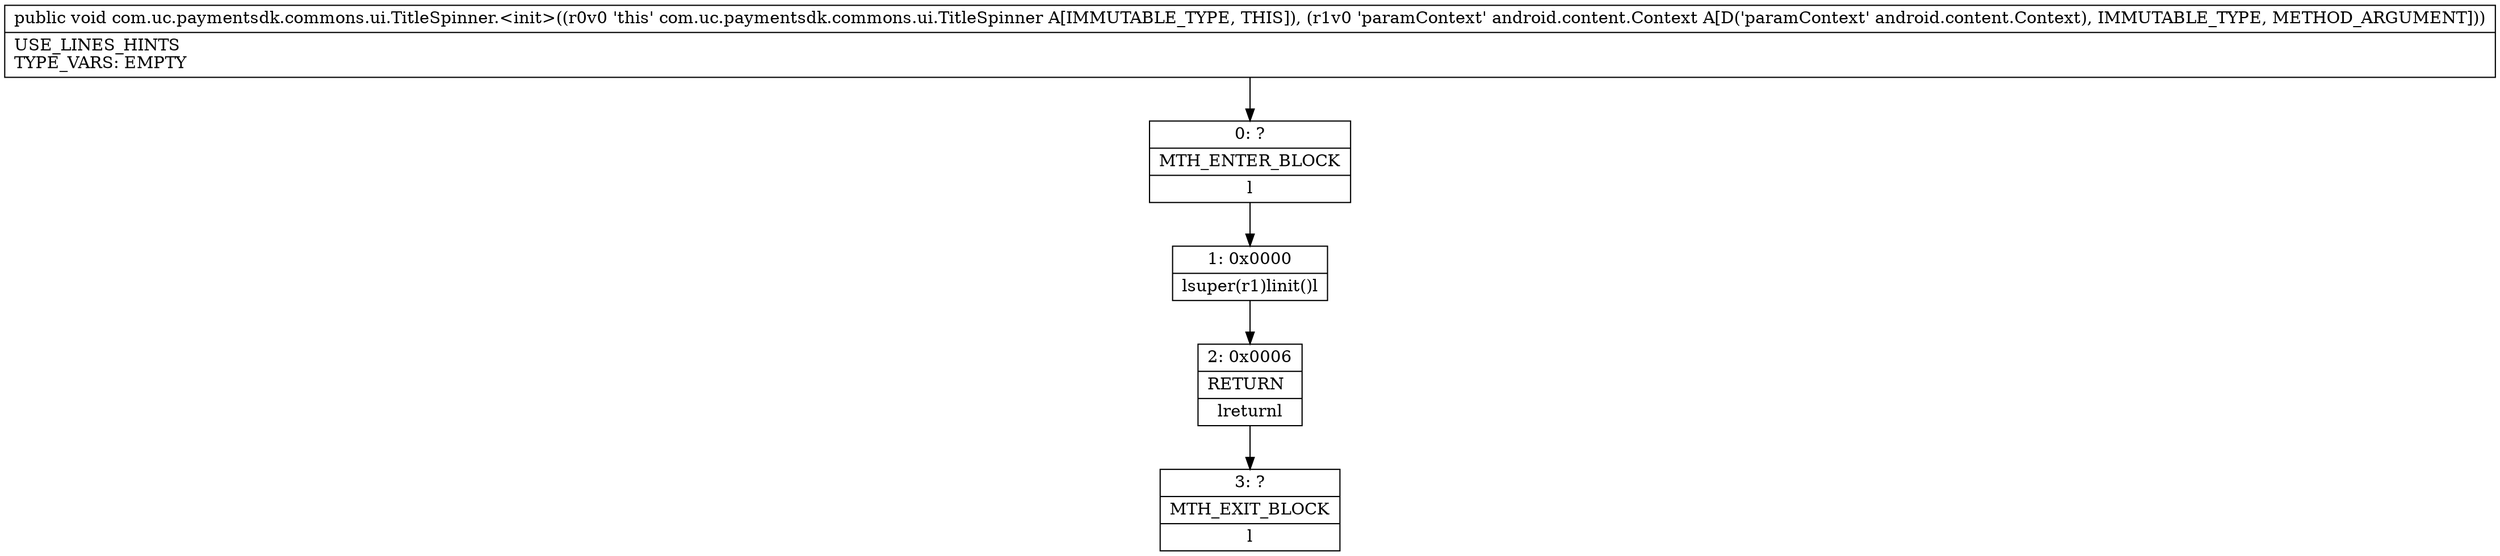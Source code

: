 digraph "CFG forcom.uc.paymentsdk.commons.ui.TitleSpinner.\<init\>(Landroid\/content\/Context;)V" {
Node_0 [shape=record,label="{0\:\ ?|MTH_ENTER_BLOCK\l|l}"];
Node_1 [shape=record,label="{1\:\ 0x0000|lsuper(r1)linit()l}"];
Node_2 [shape=record,label="{2\:\ 0x0006|RETURN\l|lreturnl}"];
Node_3 [shape=record,label="{3\:\ ?|MTH_EXIT_BLOCK\l|l}"];
MethodNode[shape=record,label="{public void com.uc.paymentsdk.commons.ui.TitleSpinner.\<init\>((r0v0 'this' com.uc.paymentsdk.commons.ui.TitleSpinner A[IMMUTABLE_TYPE, THIS]), (r1v0 'paramContext' android.content.Context A[D('paramContext' android.content.Context), IMMUTABLE_TYPE, METHOD_ARGUMENT]))  | USE_LINES_HINTS\lTYPE_VARS: EMPTY\l}"];
MethodNode -> Node_0;
Node_0 -> Node_1;
Node_1 -> Node_2;
Node_2 -> Node_3;
}

